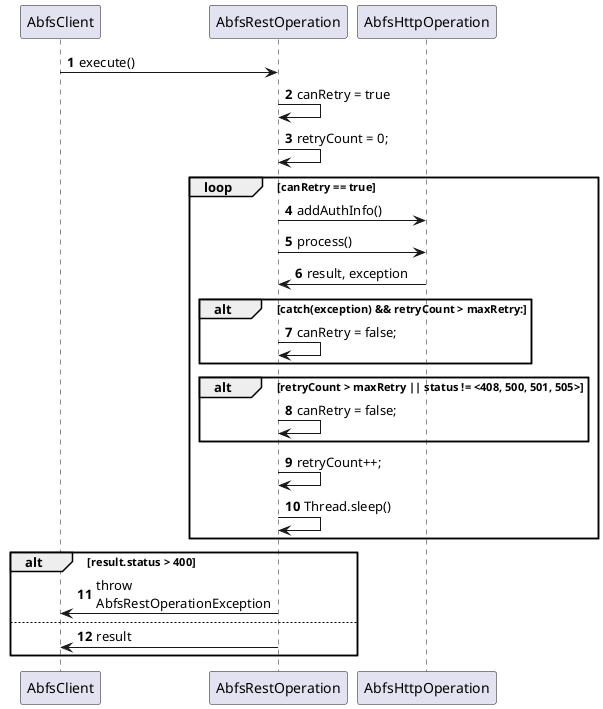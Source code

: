 @startuml
'https://plantuml.com/sequence-diagram

autonumber

AbfsClient -> AbfsRestOperation: execute()
AbfsRestOperation -> AbfsRestOperation: canRetry = true
AbfsRestOperation -> AbfsRestOperation: retryCount = 0;
loop canRetry == true
  AbfsRestOperation -> AbfsHttpOperation: addAuthInfo()
  AbfsRestOperation -> AbfsHttpOperation: process()
  AbfsHttpOperation -> AbfsRestOperation: result, exception
  alt catch(exception) && retryCount > maxRetry:
      AbfsRestOperation -> AbfsRestOperation: canRetry = false;
  end
  alt retryCount > maxRetry || status != <408, 500, 501, 505>
    AbfsRestOperation -> AbfsRestOperation: canRetry = false;
  end
  AbfsRestOperation -> AbfsRestOperation: retryCount++;
  AbfsRestOperation -> AbfsRestOperation: Thread.sleep()
end
alt result.status > 400
  AbfsRestOperation -> AbfsClient: throw\nAbfsRestOperationException
else
  AbfsRestOperation -> AbfsClient: result
end

@enduml